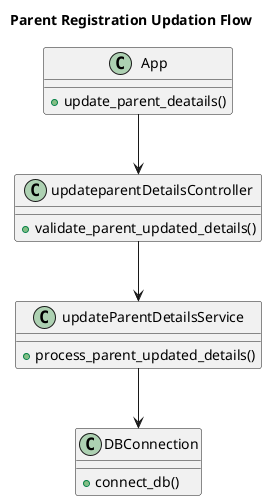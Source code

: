 @startuml ""
title Parent Registration Updation Flow

class App {
    +update_parent_deatails()
}

class updateparentDetailsController {
    +validate_parent_updated_details()
}

class updateParentDetailsService {
    +process_parent_updated_details()
}

class DBConnection {
    +connect_db()
}

App --> updateparentDetailsController
updateparentDetailsController --> updateParentDetailsService 
updateParentDetailsService --> DBConnection

@enduml
